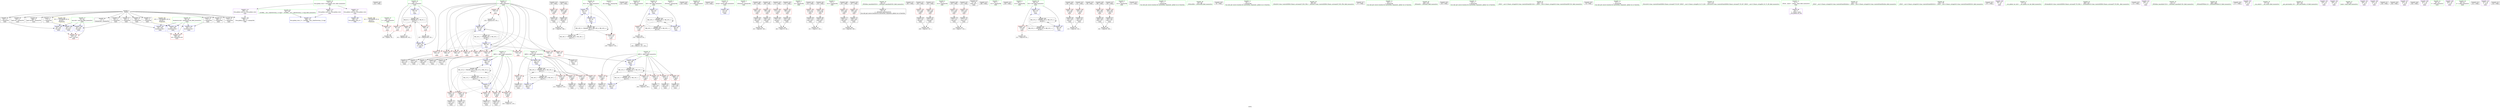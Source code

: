 digraph "SVFG" {
	label="SVFG";

	Node0x560692774640 [shape=record,color=grey,label="{NodeID: 0\nNullPtr}"];
	Node0x560692774640 -> Node0x560692778760[style=solid];
	Node0x560692774640 -> Node0x560692778860[style=solid];
	Node0x560692774640 -> Node0x560692776ca0[style=solid];
	Node0x560692774640 -> Node0x560692776d70[style=solid];
	Node0x560692774640 -> Node0x560692776e40[style=solid];
	Node0x560692774640 -> Node0x560692776f10[style=solid];
	Node0x560692774640 -> Node0x560692776fe0[style=solid];
	Node0x560692774640 -> Node0x5606927770b0[style=solid];
	Node0x560692774640 -> Node0x560692777180[style=solid];
	Node0x560692774640 -> Node0x560692777250[style=solid];
	Node0x560692774640 -> Node0x560692777320[style=solid];
	Node0x560692774640 -> Node0x5606927773f0[style=solid];
	Node0x560692774640 -> Node0x5606927a0430[style=solid];
	Node0x5606927d8dc0 [shape=record,color=black,label="{NodeID: 443\n324 = PHI()\n}"];
	Node0x5606927768b0 [shape=record,color=purple,label="{NodeID: 111\n382\<--22\nllvm.global_ctors_0\<--llvm.global_ctors\nGlob }"];
	Node0x5606927768b0 -> Node0x5606927a0230[style=solid];
	Node0x560692779db0 [shape=record,color=green,label="{NodeID: 28\n64\<--65\nehselector.slot\<--ehselector.slot_field_insensitive\nmain\n}"];
	Node0x560692779db0 -> Node0x56069279dc00[style=solid];
	Node0x560692779db0 -> Node0x5606927a0ef0[style=solid];
	Node0x560692779db0 -> Node0x5606927a1090[style=solid];
	Node0x560692779db0 -> Node0x5606927a1230[style=solid];
	Node0x5606927a3610 [shape=record,color=yellow,style=double,label="{NodeID: 388\n4V_1 = ENCHI(MR_4V_0)\npts\{55 \}\nFun[main]}"];
	Node0x5606927a3610 -> Node0x560692776b80[style=dashed];
	Node0x56069279ec40 [shape=record,color=red,label="{NodeID: 139\n146\<--82\n\<--i\nmain\n}"];
	Node0x56069279ec40 -> Node0x56069279a030[style=solid];
	Node0x5606927770b0 [shape=record,color=black,label="{NodeID: 56\n172\<--3\n\<--dummyVal\nmain\n}"];
	Node0x5606927d64e0 [shape=record,color=black,label="{NodeID: 416\n259 = PHI()\n}"];
	Node0x5606927d64e0 -> Node0x56069279fbb0[style=solid];
	Node0x5606927aacb0 [shape=record,color=grey,label="{NodeID: 333\n128 = cmp(127, 85, )\n}"];
	Node0x5606927a0330 [shape=record,color=blue,label="{NodeID: 167\n383\<--24\nllvm.global_ctors_1\<--_GLOBAL__sub_I_AlexSeverina_2_0.cpp\nGlob }"];
	Node0x56069279af20 [shape=record,color=black,label="{NodeID: 84\n261\<--260\nconv81\<--\nmain\n}"];
	Node0x56069279af20 -> Node0x5606927aafb0[style=solid];
	Node0x560692774380 [shape=record,color=green,label="{NodeID: 1\n7\<--1\n__dso_handle\<--dummyObj\nGlob }"];
	Node0x5606927d8ec0 [shape=record,color=black,label="{NodeID: 444\n325 = PHI()\n}"];
	Node0x560692776980 [shape=record,color=purple,label="{NodeID: 112\n383\<--22\nllvm.global_ctors_1\<--llvm.global_ctors\nGlob }"];
	Node0x560692776980 -> Node0x5606927a0330[style=solid];
	Node0x560692779e80 [shape=record,color=green,label="{NodeID: 29\n66\<--67\nb\<--b_field_insensitive\nmain\n}"];
	Node0x56069279ed10 [shape=record,color=red,label="{NodeID: 140\n156\<--82\n\<--i\nmain\n}"];
	Node0x56069279ed10 -> Node0x5606927a0c80[style=solid];
	Node0x560692777180 [shape=record,color=black,label="{NodeID: 57\n173\<--3\n\<--dummyVal\nmain\n}"];
	Node0x560692777180 -> Node0x5606927a1160[style=solid];
	Node0x5606927d6640 [shape=record,color=black,label="{NodeID: 417\n264 = PHI()\n}"];
	Node0x5606927d6640 -> Node0x56069279fc80[style=solid];
	Node0x5606927aae30 [shape=record,color=grey,label="{NodeID: 334\n134 = cmp(133, 85, )\n}"];
	Node0x5606927aae30 -> Node0x56069279d040[style=solid];
	Node0x5606927a0430 [shape=record,color=blue, style = dotted,label="{NodeID: 168\n384\<--3\nllvm.global_ctors_2\<--dummyVal\nGlob }"];
	Node0x56069279aff0 [shape=record,color=black,label="{NodeID: 85\n263\<--262\nconv82\<--\nmain\n}"];
	Node0x560692773490 [shape=record,color=green,label="{NodeID: 2\n8\<--1\n_ZSt3cin\<--dummyObj\nGlob }"];
	Node0x5606927d8f90 [shape=record,color=black,label="{NodeID: 445\n328 = PHI()\n}"];
	Node0x560692776a80 [shape=record,color=purple,label="{NodeID: 113\n384\<--22\nllvm.global_ctors_2\<--llvm.global_ctors\nGlob }"];
	Node0x560692776a80 -> Node0x5606927a0430[style=solid];
	Node0x560692779f50 [shape=record,color=green,label="{NodeID: 30\n68\<--69\nc\<--c_field_insensitive\nmain\n}"];
	Node0x5606927c61e0 [shape=record,color=yellow,style=double,label="{NodeID: 390\n8V_1 = ENCHI(MR_8V_0)\npts\{63 \}\nFun[main]}"];
	Node0x5606927c61e0 -> Node0x5606927a0e20[style=dashed];
	Node0x5606927c61e0 -> Node0x5606927a0fc0[style=dashed];
	Node0x5606927c61e0 -> Node0x5606927a1160[style=dashed];
	Node0x56069279ede0 [shape=record,color=red,label="{NodeID: 141\n181\<--82\n\<--i\nmain\n}"];
	Node0x56069279ede0 -> Node0x56069279a150[style=solid];
	Node0x560692777250 [shape=record,color=black,label="{NodeID: 58\n175\<--3\n\<--dummyVal\nmain\n}"];
	Node0x560692777250 -> Node0x5606927a1230[style=solid];
	Node0x5606927d6740 [shape=record,color=black,label="{NodeID: 418\n270 = PHI()\n}"];
	Node0x5606927aafb0 [shape=record,color=grey,label="{NodeID: 335\n267 = cmp(261, 266, )\n}"];
	Node0x5606927a0530 [shape=record,color=blue,label="{NodeID: 169\n52\<--85\nretval\<--\nmain\n}"];
	Node0x56069279b0c0 [shape=record,color=black,label="{NodeID: 86\n266\<--265\nconv85\<--\nmain\n}"];
	Node0x56069279b0c0 -> Node0x5606927aafb0[style=solid];
	Node0x5606927759e0 [shape=record,color=green,label="{NodeID: 3\n9\<--1\n_ZSt4cout\<--dummyObj\nGlob }"];
	Node0x5606927d90c0 [shape=record,color=black,label="{NodeID: 446\n183 = PHI()\n}"];
	Node0x5606927d90c0 -> Node0x56069279f530[style=solid];
	Node0x560692776b80 [shape=record,color=red,label="{NodeID: 114\n92\<--54\n\<--t\nmain\n}"];
	Node0x560692776b80 -> Node0x5606927aa830[style=solid];
	Node0x560692777780 [shape=record,color=green,label="{NodeID: 31\n70\<--71\ndiff12\<--diff12_field_insensitive\nmain\n}"];
	Node0x560692777780 -> Node0x56069279dcd0[style=solid];
	Node0x560692777780 -> Node0x56069279dda0[style=solid];
	Node0x560692777780 -> Node0x56069279de70[style=solid];
	Node0x560692777780 -> Node0x56069279df40[style=solid];
	Node0x560692777780 -> Node0x56069279e010[style=solid];
	Node0x560692777780 -> Node0x5606927a06d0[style=solid];
	Node0x560692777780 -> Node0x5606927a0c80[style=solid];
	Node0x5606927c62c0 [shape=record,color=yellow,style=double,label="{NodeID: 391\n10V_1 = ENCHI(MR_10V_0)\npts\{65 \}\nFun[main]}"];
	Node0x5606927c62c0 -> Node0x5606927a0ef0[style=dashed];
	Node0x5606927c62c0 -> Node0x5606927a1090[style=dashed];
	Node0x5606927c62c0 -> Node0x5606927a1230[style=dashed];
	Node0x56069279eeb0 [shape=record,color=red,label="{NodeID: 142\n186\<--82\n\<--i\nmain\n}"];
	Node0x56069279eeb0 -> Node0x56069279a2f0[style=solid];
	Node0x560692777320 [shape=record,color=black,label="{NodeID: 59\n347\<--3\nlpad.val\<--dummyVal\nmain\n}"];
	Node0x5606927d6810 [shape=record,color=black,label="{NodeID: 419\n274 = PHI()\n}"];
	Node0x5606927d6810 -> Node0x56069279fd50[style=solid];
	Node0x5606927ab130 [shape=record,color=grey,label="{NodeID: 336\n282 = cmp(276, 281, )\n}"];
	Node0x5606927a0600 [shape=record,color=blue,label="{NodeID: 170\n56\<--85\np\<--\nmain\n}"];
	Node0x5606927a0600 -> Node0x5606927b77e0[style=dashed];
	Node0x56069279b190 [shape=record,color=black,label="{NodeID: 87\n273\<--272\nconv91\<--\nmain\n}"];
	Node0x560692775b60 [shape=record,color=green,label="{NodeID: 4\n10\<--1\n.str\<--dummyObj\nGlob }"];
	Node0x5606927d91c0 [shape=record,color=black,label="{NodeID: 447\n188 = PHI()\n}"];
	Node0x5606927d91c0 -> Node0x56069279f600[style=solid];
	Node0x56069279d900 [shape=record,color=red,label="{NodeID: 115\n91\<--56\n\<--p\nmain\n}"];
	Node0x56069279d900 -> Node0x5606927aa830[style=solid];
	Node0x560692777810 [shape=record,color=green,label="{NodeID: 32\n72\<--73\ndiff13\<--diff13_field_insensitive\nmain\n}"];
	Node0x560692777810 -> Node0x56069279e0e0[style=solid];
	Node0x560692777810 -> Node0x56069279e1b0[style=solid];
	Node0x560692777810 -> Node0x56069279e280[style=solid];
	Node0x560692777810 -> Node0x56069279e350[style=solid];
	Node0x560692777810 -> Node0x56069279e420[style=solid];
	Node0x560692777810 -> Node0x5606927a07a0[style=solid];
	Node0x560692777810 -> Node0x5606927a1300[style=solid];
	Node0x56069279ef80 [shape=record,color=red,label="{NodeID: 143\n196\<--82\n\<--i\nmain\n}"];
	Node0x56069279ef80 -> Node0x5606927a1300[style=solid];
	Node0x5606927773f0 [shape=record,color=black,label="{NodeID: 60\n348\<--3\nlpad.val146\<--dummyVal\nmain\n}"];
	Node0x5606927d6940 [shape=record,color=black,label="{NodeID: 420\n279 = PHI()\n}"];
	Node0x5606927d6940 -> Node0x56069279fe20[style=solid];
	Node0x5606927ab2b0 [shape=record,color=grey,label="{NodeID: 337\n321 = cmp(315, 320, )\n}"];
	Node0x5606927a06d0 [shape=record,color=blue,label="{NodeID: 171\n70\<--119\ndiff12\<--\nmain\n}"];
	Node0x5606927a06d0 -> Node0x56069279dcd0[style=dashed];
	Node0x5606927a06d0 -> Node0x56069279dda0[style=dashed];
	Node0x5606927a06d0 -> Node0x56069279de70[style=dashed];
	Node0x5606927a06d0 -> Node0x56069279df40[style=dashed];
	Node0x5606927a06d0 -> Node0x56069279e010[style=dashed];
	Node0x5606927a06d0 -> Node0x5606927a0c80[style=dashed];
	Node0x5606927a06d0 -> Node0x5606927b7ce0[style=dashed];
	Node0x5606927a06d0 -> Node0x5606927a20f0[style=dashed];
	Node0x56069279b260 [shape=record,color=black,label="{NodeID: 88\n276\<--275\nconv94\<--\nmain\n}"];
	Node0x56069279b260 -> Node0x5606927ab130[style=solid];
	Node0x560692778930 [shape=record,color=green,label="{NodeID: 5\n12\<--1\n.str.1\<--dummyObj\nGlob }"];
	Node0x5606927d92c0 [shape=record,color=black,label="{NodeID: 448\n202 = PHI()\n}"];
	Node0x5606927d92c0 -> Node0x56069279f6d0[style=solid];
	Node0x56069279d990 [shape=record,color=red,label="{NodeID: 116\n100\<--56\n\<--p\nmain\n}"];
	Node0x56069279d990 -> Node0x56069279d620[style=solid];
	Node0x5606927778e0 [shape=record,color=green,label="{NodeID: 33\n74\<--75\ndiff23\<--diff23_field_insensitive\nmain\n}"];
	Node0x5606927778e0 -> Node0x56069279e4f0[style=solid];
	Node0x5606927778e0 -> Node0x56069279e5c0[style=solid];
	Node0x5606927778e0 -> Node0x56069279e690[style=solid];
	Node0x5606927778e0 -> Node0x56069279e760[style=solid];
	Node0x5606927778e0 -> Node0x56069279e830[style=solid];
	Node0x5606927778e0 -> Node0x5606927a0870[style=solid];
	Node0x5606927778e0 -> Node0x5606927a14a0[style=solid];
	Node0x56069279f050 [shape=record,color=red,label="{NodeID: 144\n200\<--82\n\<--i\nmain\n}"];
	Node0x56069279f050 -> Node0x56069279a490[style=solid];
	Node0x5606927774c0 [shape=record,color=black,label="{NodeID: 61\n35\<--36\n\<--_ZNSt8ios_base4InitD1Ev\nCan only get source location for instruction, argument, global var or function.}"];
	Node0x5606927d6a40 [shape=record,color=black,label="{NodeID: 421\n285 = PHI()\n}"];
	Node0x5606927ab430 [shape=record,color=grey,label="{NodeID: 338\n248 = cmp(242, 247, )\n}"];
	Node0x5606927a07a0 [shape=record,color=blue,label="{NodeID: 172\n72\<--119\ndiff13\<--\nmain\n}"];
	Node0x5606927a07a0 -> Node0x5606927c0ce0[style=dashed];
	Node0x56069279b330 [shape=record,color=black,label="{NodeID: 89\n278\<--277\nconv95\<--\nmain\n}"];
	Node0x5606927754c0 [shape=record,color=green,label="{NodeID: 6\n14\<--1\n.str.2\<--dummyObj\nGlob }"];
	Node0x5606927d93c0 [shape=record,color=black,label="{NodeID: 449\n230 = PHI()\n}"];
	Node0x5606927d93c0 -> Node0x56069279f940[style=solid];
	Node0x56069279da60 [shape=record,color=red,label="{NodeID: 117\n336\<--56\n\<--p\nmain\n}"];
	Node0x56069279da60 -> Node0x5606927a9f30[style=solid];
	Node0x5606927779b0 [shape=record,color=green,label="{NodeID: 34\n76\<--77\nfl12\<--fl12_field_insensitive\nmain\n}"];
	Node0x5606927779b0 -> Node0x56069279e900[style=solid];
	Node0x5606927779b0 -> Node0x5606927a0940[style=solid];
	Node0x5606927779b0 -> Node0x5606927a0d50[style=solid];
	Node0x56069279f120 [shape=record,color=red,label="{NodeID: 145\n205\<--82\n\<--i\nmain\n}"];
	Node0x56069279f120 -> Node0x56069279a630[style=solid];
	Node0x5606927775c0 [shape=record,color=black,label="{NodeID: 62\n51\<--85\nmain_ret\<--\nmain\n}"];
	Node0x5606927d6b10 [shape=record,color=black,label="{NodeID: 422\n288 = PHI()\n}"];
	Node0x5606927ab5b0 [shape=record,color=grey,label="{NodeID: 339\n210 = cmp(204, 209, )\n}"];
	Node0x5606927a0870 [shape=record,color=blue,label="{NodeID: 173\n74\<--119\ndiff23\<--\nmain\n}"];
	Node0x5606927a0870 -> Node0x5606927c11e0[style=dashed];
	Node0x56069279b400 [shape=record,color=black,label="{NodeID: 90\n281\<--280\nconv98\<--\nmain\n}"];
	Node0x56069279b400 -> Node0x5606927ab130[style=solid];
	Node0x560692775550 [shape=record,color=green,label="{NodeID: 7\n16\<--1\n.str.3\<--dummyObj\nGlob }"];
	Node0x56069279db30 [shape=record,color=red,label="{NodeID: 118\n345\<--62\nexn\<--exn.slot\nmain\n}"];
	Node0x560692777a80 [shape=record,color=green,label="{NodeID: 35\n78\<--79\nfl23\<--fl23_field_insensitive\nmain\n}"];
	Node0x560692777a80 -> Node0x56069279e9d0[style=solid];
	Node0x560692777a80 -> Node0x5606927a0a10[style=solid];
	Node0x560692777a80 -> Node0x5606927a1570[style=solid];
	Node0x56069279f1f0 [shape=record,color=red,label="{NodeID: 146\n215\<--82\n\<--i\nmain\n}"];
	Node0x56069279f1f0 -> Node0x5606927a14a0[style=solid];
	Node0x560692777690 [shape=record,color=black,label="{NodeID: 63\n140\<--139\nconv\<--\nmain\n}"];
	Node0x5606927d6be0 [shape=record,color=black,label="{NodeID: 423\n329 = PHI()\n}"];
	Node0x5606927ab730 [shape=record,color=grey,label="{NodeID: 340\n213 = cmp(212, 119, )\n}"];
	Node0x5606927a0940 [shape=record,color=blue,label="{NodeID: 174\n76\<--102\nfl12\<--\nmain\n}"];
	Node0x5606927a0940 -> Node0x56069279e900[style=dashed];
	Node0x5606927a0940 -> Node0x5606927a0d50[style=dashed];
	Node0x5606927a0940 -> Node0x5606927b8be0[style=dashed];
	Node0x5606927a0940 -> Node0x5606927a25f0[style=dashed];
	Node0x56069279b4d0 [shape=record,color=black,label="{NodeID: 91\n292\<--291\nconv108\<--\nmain\n}"];
	Node0x5606927755e0 [shape=record,color=green,label="{NodeID: 8\n18\<--1\n.str.4\<--dummyObj\nGlob }"];
	Node0x56069279dc00 [shape=record,color=red,label="{NodeID: 119\n346\<--64\nsel\<--ehselector.slot\nmain\n}"];
	Node0x560692777b50 [shape=record,color=green,label="{NodeID: 36\n80\<--81\nfl13\<--fl13_field_insensitive\nmain\n}"];
	Node0x560692777b50 -> Node0x56069279eaa0[style=solid];
	Node0x560692777b50 -> Node0x5606927a0ae0[style=solid];
	Node0x560692777b50 -> Node0x5606927a13d0[style=solid];
	Node0x56069279f2c0 [shape=record,color=red,label="{NodeID: 147\n219\<--82\n\<--i\nmain\n}"];
	Node0x56069279f2c0 -> Node0x56069279d7a0[style=solid];
	Node0x560692799fa0 [shape=record,color=black,label="{NodeID: 64\n145\<--144\nconv16\<--\nmain\n}"];
	Node0x560692799fa0 -> Node0x5606927aa9b0[style=solid];
	Node0x5606927d7a60 [shape=record,color=black,label="{NodeID: 424\n86 = PHI()\n}"];
	Node0x5606927a0a10 [shape=record,color=blue,label="{NodeID: 175\n78\<--102\nfl23\<--\nmain\n}"];
	Node0x5606927a0a10 -> Node0x5606927c1be0[style=dashed];
	Node0x56069279b5a0 [shape=record,color=black,label="{NodeID: 92\n295\<--294\nconv111\<--\nmain\n}"];
	Node0x56069279b5a0 -> Node0x5606927aa230[style=solid];
	Node0x560692778ea0 [shape=record,color=green,label="{NodeID: 9\n20\<--1\n.str.5\<--dummyObj\nGlob }"];
	Node0x56069279dcd0 [shape=record,color=red,label="{NodeID: 120\n153\<--70\n\<--diff12\nmain\n}"];
	Node0x56069279dcd0 -> Node0x5606927aa3b0[style=solid];
	Node0x560692777c20 [shape=record,color=green,label="{NodeID: 37\n82\<--83\ni\<--i_field_insensitive\nmain\n}"];
	Node0x560692777c20 -> Node0x56069279eb70[style=solid];
	Node0x560692777c20 -> Node0x56069279ec40[style=solid];
	Node0x560692777c20 -> Node0x56069279ed10[style=solid];
	Node0x560692777c20 -> Node0x56069279ede0[style=solid];
	Node0x560692777c20 -> Node0x56069279eeb0[style=solid];
	Node0x560692777c20 -> Node0x56069279ef80[style=solid];
	Node0x560692777c20 -> Node0x56069279f050[style=solid];
	Node0x560692777c20 -> Node0x56069279f120[style=solid];
	Node0x560692777c20 -> Node0x56069279f1f0[style=solid];
	Node0x560692777c20 -> Node0x56069279f2c0[style=solid];
	Node0x560692777c20 -> Node0x5606927a0bb0[style=solid];
	Node0x560692777c20 -> Node0x5606927a1640[style=solid];
	Node0x56069279f390 [shape=record,color=red,label="{NodeID: 148\n144\<--141\n\<--call15\nmain\n}"];
	Node0x56069279f390 -> Node0x560692799fa0[style=solid];
	Node0x56069279a030 [shape=record,color=black,label="{NodeID: 65\n147\<--146\nconv17\<--\nmain\n}"];
	Node0x5606927d7b60 [shape=record,color=black,label="{NodeID: 425\n111 = PHI()\n}"];
	Node0x5606927a0ae0 [shape=record,color=blue,label="{NodeID: 176\n80\<--102\nfl13\<--\nmain\n}"];
	Node0x5606927a0ae0 -> Node0x5606927c20e0[style=dashed];
	Node0x56069279b670 [shape=record,color=black,label="{NodeID: 93\n297\<--296\nconv112\<--\nmain\n}"];
	Node0x560692778f30 [shape=record,color=green,label="{NodeID: 10\n23\<--1\n\<--dummyObj\nCan only get source location for instruction, argument, global var or function.}"];
	Node0x56069279dda0 [shape=record,color=red,label="{NodeID: 121\n223\<--70\n\<--diff12\nmain\n}"];
	Node0x56069279dda0 -> Node0x56069279a7d0[style=solid];
	Node0x560692777cf0 [shape=record,color=green,label="{NodeID: 38\n87\<--88\n_ZNSirsERi\<--_ZNSirsERi_field_insensitive\n}"];
	Node0x56069279f460 [shape=record,color=red,label="{NodeID: 149\n149\<--148\n\<--call19\nmain\n}"];
	Node0x56069279f460 -> Node0x56069279a0c0[style=solid];
	Node0x56069279a0c0 [shape=record,color=black,label="{NodeID: 66\n150\<--149\nconv20\<--\nmain\n}"];
	Node0x56069279a0c0 -> Node0x5606927aa9b0[style=solid];
	Node0x5606927d7c60 [shape=record,color=black,label="{NodeID: 426\n95 = PHI()\n}"];
	Node0x5606927a0bb0 [shape=record,color=blue,label="{NodeID: 177\n82\<--85\ni\<--\nmain\n}"];
	Node0x5606927a0bb0 -> Node0x56069279eb70[style=dashed];
	Node0x5606927a0bb0 -> Node0x56069279ec40[style=dashed];
	Node0x5606927a0bb0 -> Node0x56069279ed10[style=dashed];
	Node0x5606927a0bb0 -> Node0x56069279ede0[style=dashed];
	Node0x5606927a0bb0 -> Node0x56069279eeb0[style=dashed];
	Node0x5606927a0bb0 -> Node0x56069279ef80[style=dashed];
	Node0x5606927a0bb0 -> Node0x56069279f050[style=dashed];
	Node0x5606927a0bb0 -> Node0x56069279f120[style=dashed];
	Node0x5606927a0bb0 -> Node0x56069279f1f0[style=dashed];
	Node0x5606927a0bb0 -> Node0x56069279f2c0[style=dashed];
	Node0x5606927a0bb0 -> Node0x5606927a1640[style=dashed];
	Node0x5606927a0bb0 -> Node0x5606927b9ae0[style=dashed];
	Node0x56069279b740 [shape=record,color=black,label="{NodeID: 94\n300\<--299\nconv115\<--\nmain\n}"];
	Node0x56069279b740 -> Node0x5606927aa230[style=solid];
	Node0x560692778fc0 [shape=record,color=green,label="{NodeID: 11\n85\<--1\n\<--dummyObj\nCan only get source location for instruction, argument, global var or function.}"];
	Node0x56069279de70 [shape=record,color=red,label="{NodeID: 122\n238\<--70\n\<--diff12\nmain\n}"];
	Node0x56069279de70 -> Node0x56069279ab10[style=solid];
	Node0x560692777dc0 [shape=record,color=green,label="{NodeID: 39\n98\<--99\n_ZStlsISt11char_traitsIcEERSt13basic_ostreamIcT_ES5_PKc\<--_ZStlsISt11char_traitsIcEERSt13basic_ostreamIcT_ES5_PKc_field_insensitive\n}"];
	Node0x56069279f530 [shape=record,color=red,label="{NodeID: 150\n184\<--183\n\<--call25\nmain\n}"];
	Node0x56069279f530 -> Node0x56069279a220[style=solid];
	Node0x56069279a150 [shape=record,color=black,label="{NodeID: 67\n182\<--181\nconv23\<--\nmain\n}"];
	Node0x5606927d7d60 [shape=record,color=black,label="{NodeID: 427\n97 = PHI()\n}"];
	Node0x5606927a0c80 [shape=record,color=blue,label="{NodeID: 178\n70\<--156\ndiff12\<--\nmain\n}"];
	Node0x5606927a0c80 -> Node0x5606927a20f0[style=dashed];
	Node0x56069279b810 [shape=record,color=black,label="{NodeID: 95\n312\<--311\nconv123\<--\nmain\n}"];
	Node0x560692779090 [shape=record,color=green,label="{NodeID: 12\n102\<--1\n\<--dummyObj\nCan only get source location for instruction, argument, global var or function.}"];
	Node0x56069279df40 [shape=record,color=red,label="{NodeID: 123\n257\<--70\n\<--diff12\nmain\n}"];
	Node0x56069279df40 -> Node0x56069279ae50[style=solid];
	Node0x560692777ec0 [shape=record,color=green,label="{NodeID: 40\n104\<--105\n_ZNSolsEi\<--_ZNSolsEi_field_insensitive\n}"];
	Node0x56069279f600 [shape=record,color=red,label="{NodeID: 151\n189\<--188\n\<--call29\nmain\n}"];
	Node0x56069279f600 -> Node0x56069279a3c0[style=solid];
	Node0x56069279a220 [shape=record,color=black,label="{NodeID: 68\n185\<--184\nconv26\<--\nmain\n}"];
	Node0x56069279a220 -> Node0x5606927aa530[style=solid];
	Node0x5606927d7ec0 [shape=record,color=black,label="{NodeID: 428\n103 = PHI()\n}"];
	Node0x5606927a0d50 [shape=record,color=blue,label="{NodeID: 179\n76\<--85\nfl12\<--\nmain\n}"];
	Node0x5606927a0d50 -> Node0x5606927a25f0[style=dashed];
	Node0x560692775c80 [shape=record,color=black,label="{NodeID: 96\n315\<--314\nconv126\<--\nmain\n}"];
	Node0x560692775c80 -> Node0x5606927ab2b0[style=solid];
	Node0x560692779160 [shape=record,color=green,label="{NodeID: 13\n119\<--1\n\<--dummyObj\nCan only get source location for instruction, argument, global var or function.}"];
	Node0x56069279e010 [shape=record,color=red,label="{NodeID: 124\n272\<--70\n\<--diff12\nmain\n}"];
	Node0x56069279e010 -> Node0x56069279b190[style=solid];
	Node0x560692777fc0 [shape=record,color=green,label="{NodeID: 41\n109\<--110\n_ZNSt7__cxx1112basic_stringIcSt11char_traitsIcESaIcEEC1Ev\<--_ZNSt7__cxx1112basic_stringIcSt11char_traitsIcESaIcEEC1Ev_field_insensitive\n}"];
	Node0x56069279f6d0 [shape=record,color=red,label="{NodeID: 152\n203\<--202\n\<--call38\nmain\n}"];
	Node0x56069279f6d0 -> Node0x56069279a560[style=solid];
	Node0x56069279a2f0 [shape=record,color=black,label="{NodeID: 69\n187\<--186\nconv27\<--\nmain\n}"];
	Node0x5606927d7fc0 [shape=record,color=black,label="{NodeID: 429\n34 = PHI()\n}"];
	Node0x5606927a0e20 [shape=record,color=blue,label="{NodeID: 180\n62\<--161\nexn.slot\<--\nmain\n}"];
	Node0x5606927a0e20 -> Node0x56069279db30[style=dashed];
	Node0x560692775d50 [shape=record,color=black,label="{NodeID: 97\n317\<--316\nconv127\<--\nmain\n}"];
	Node0x560692779250 [shape=record,color=green,label="{NodeID: 14\n137\<--1\n\<--dummyObj\nCan only get source location for instruction, argument, global var or function.}"];
	Node0x56069279e0e0 [shape=record,color=red,label="{NodeID: 125\n193\<--72\n\<--diff13\nmain\n}"];
	Node0x56069279e0e0 -> Node0x5606927aa6b0[style=solid];
	Node0x5606927780c0 [shape=record,color=green,label="{NodeID: 42\n112\<--113\n_ZStrsIcSt11char_traitsIcESaIcEERSt13basic_istreamIT_T0_ES7_RNSt7__cxx1112basic_stringIS4_S5_T1_EE\<--_ZStrsIcSt11char_traitsIcESaIcEERSt13basic_istreamIT_T0_ES7_RNSt7__cxx1112basic_stringIS4_S5_T1_EE_field_insensitive\n}"];
	Node0x56069279f7a0 [shape=record,color=red,label="{NodeID: 153\n208\<--207\n\<--call42\nmain\n}"];
	Node0x56069279f7a0 -> Node0x56069279a700[style=solid];
	Node0x56069279a3c0 [shape=record,color=black,label="{NodeID: 70\n190\<--189\nconv30\<--\nmain\n}"];
	Node0x56069279a3c0 -> Node0x5606927aa530[style=solid];
	Node0x5606927d8090 [shape=record,color=black,label="{NodeID: 430\n207 = PHI()\n}"];
	Node0x5606927d8090 -> Node0x56069279f7a0[style=solid];
	Node0x5606927a0ef0 [shape=record,color=blue,label="{NodeID: 181\n64\<--163\nehselector.slot\<--\nmain\n}"];
	Node0x5606927a0ef0 -> Node0x56069279dc00[style=dashed];
	Node0x560692775e20 [shape=record,color=black,label="{NodeID: 98\n320\<--319\nconv130\<--\nmain\n}"];
	Node0x560692775e20 -> Node0x5606927ab2b0[style=solid];
	Node0x560692779320 [shape=record,color=green,label="{NodeID: 15\n4\<--6\n_ZStL8__ioinit\<--_ZStL8__ioinit_field_insensitive\nGlob }"];
	Node0x560692779320 -> Node0x560692775ef0[style=solid];
	Node0x56069279e1b0 [shape=record,color=red,label="{NodeID: 126\n228\<--72\n\<--diff13\nmain\n}"];
	Node0x56069279e1b0 -> Node0x56069279a970[style=solid];
	Node0x5606927781c0 [shape=record,color=green,label="{NodeID: 43\n142\<--143\n_ZNSt7__cxx1112basic_stringIcSt11char_traitsIcESaIcEEixEm\<--_ZNSt7__cxx1112basic_stringIcSt11char_traitsIcESaIcEEixEm_field_insensitive\n}"];
	Node0x56069279f870 [shape=record,color=red,label="{NodeID: 154\n226\<--225\n\<--call51\nmain\n}"];
	Node0x56069279f870 -> Node0x56069279a8a0[style=solid];
	Node0x56069279a490 [shape=record,color=black,label="{NodeID: 71\n201\<--200\nconv36\<--\nmain\n}"];
	Node0x5606927d81c0 [shape=record,color=black,label="{NodeID: 431\n225 = PHI()\n}"];
	Node0x5606927d81c0 -> Node0x56069279f870[style=solid];
	Node0x5606927a0fc0 [shape=record,color=blue,label="{NodeID: 182\n62\<--167\nexn.slot\<--\nmain\n}"];
	Node0x5606927a0fc0 -> Node0x56069279db30[style=dashed];
	Node0x560692775ef0 [shape=record,color=purple,label="{NodeID: 99\n33\<--4\n\<--_ZStL8__ioinit\n__cxx_global_var_init\n}"];
	Node0x5606927793f0 [shape=record,color=green,label="{NodeID: 16\n22\<--26\nllvm.global_ctors\<--llvm.global_ctors_field_insensitive\nGlob }"];
	Node0x5606927793f0 -> Node0x5606927768b0[style=solid];
	Node0x5606927793f0 -> Node0x560692776980[style=solid];
	Node0x5606927793f0 -> Node0x560692776a80[style=solid];
	Node0x56069279e280 [shape=record,color=red,label="{NodeID: 127\n243\<--72\n\<--diff13\nmain\n}"];
	Node0x56069279e280 -> Node0x56069279acb0[style=solid];
	Node0x5606927782c0 [shape=record,color=green,label="{NodeID: 44\n178\<--179\n_ZNSt7__cxx1112basic_stringIcSt11char_traitsIcESaIcEED1Ev\<--_ZNSt7__cxx1112basic_stringIcSt11char_traitsIcESaIcEED1Ev_field_insensitive\n}"];
	Node0x56069279d040 [shape=record,color=black,label="{NodeID: 321\n136 = PHI(137, 137, 134, )\n}"];
	Node0x56069279f940 [shape=record,color=red,label="{NodeID: 155\n231\<--230\n\<--call55\nmain\n}"];
	Node0x56069279f940 -> Node0x56069279aa40[style=solid];
	Node0x56069279a560 [shape=record,color=black,label="{NodeID: 72\n204\<--203\nconv39\<--\nmain\n}"];
	Node0x56069279a560 -> Node0x5606927ab5b0[style=solid];
	Node0x5606927d82c0 [shape=record,color=black,label="{NodeID: 432\n107 = PHI()\n}"];
	Node0x5606927a1090 [shape=record,color=blue,label="{NodeID: 183\n64\<--169\nehselector.slot\<--\nmain\n}"];
	Node0x5606927a1090 -> Node0x56069279dc00[style=dashed];
	Node0x560692775fc0 [shape=record,color=purple,label="{NodeID: 100\n96\<--10\n\<--.str\nmain\n}"];
	Node0x5606927794c0 [shape=record,color=green,label="{NodeID: 17\n27\<--28\n__cxx_global_var_init\<--__cxx_global_var_init_field_insensitive\n}"];
	Node0x56069279e350 [shape=record,color=red,label="{NodeID: 128\n296\<--72\n\<--diff13\nmain\n}"];
	Node0x56069279e350 -> Node0x56069279b670[style=solid];
	Node0x5606927783c0 [shape=record,color=green,label="{NodeID: 45\n306\<--307\n_ZSt4endlIcSt11char_traitsIcEERSt13basic_ostreamIT_T0_ES6_\<--_ZSt4endlIcSt11char_traitsIcEERSt13basic_ostreamIT_T0_ES6__field_insensitive\n}"];
	Node0x56069279d620 [shape=record,color=grey,label="{NodeID: 322\n101 = Binary(100, 102, )\n}"];
	Node0x56069279fa10 [shape=record,color=red,label="{NodeID: 156\n241\<--240\n\<--call63\nmain\n}"];
	Node0x56069279fa10 -> Node0x56069279abe0[style=solid];
	Node0x56069279a630 [shape=record,color=black,label="{NodeID: 73\n206\<--205\nconv40\<--\nmain\n}"];
	Node0x5606927d8390 [shape=record,color=black,label="{NodeID: 433\n115 = PHI()\n}"];
	Node0x5606927b77e0 [shape=record,color=black,label="{NodeID: 350\nMR_6V_3 = PHI(MR_6V_4, MR_6V_2, )\npts\{57 \}\n}"];
	Node0x5606927b77e0 -> Node0x56069279d900[style=dashed];
	Node0x5606927b77e0 -> Node0x56069279d990[style=dashed];
	Node0x5606927b77e0 -> Node0x56069279da60[style=dashed];
	Node0x5606927b77e0 -> Node0x5606927a1710[style=dashed];
	Node0x5606927a1160 [shape=record,color=blue,label="{NodeID: 184\n62\<--173\nexn.slot\<--\nmain\n}"];
	Node0x5606927a1160 -> Node0x56069279db30[style=dashed];
	Node0x560692776090 [shape=record,color=purple,label="{NodeID: 101\n106\<--12\n\<--.str.1\nmain\n}"];
	Node0x560692779590 [shape=record,color=green,label="{NodeID: 18\n31\<--32\n_ZNSt8ios_base4InitC1Ev\<--_ZNSt8ios_base4InitC1Ev_field_insensitive\n}"];
	Node0x56069279e420 [shape=record,color=red,label="{NodeID: 129\n316\<--72\n\<--diff13\nmain\n}"];
	Node0x56069279e420 -> Node0x560692775d50[style=solid];
	Node0x5606927784c0 [shape=record,color=green,label="{NodeID: 46\n308\<--309\n_ZNSolsEPFRSoS_E\<--_ZNSolsEPFRSoS_E_field_insensitive\n}"];
	Node0x56069279d7a0 [shape=record,color=grey,label="{NodeID: 323\n220 = Binary(219, 102, )\n}"];
	Node0x56069279d7a0 -> Node0x5606927a1640[style=solid];
	Node0x56069279fae0 [shape=record,color=red,label="{NodeID: 157\n246\<--245\n\<--call67\nmain\n}"];
	Node0x56069279fae0 -> Node0x56069279ad80[style=solid];
	Node0x56069279a700 [shape=record,color=black,label="{NodeID: 74\n209\<--208\nconv43\<--\nmain\n}"];
	Node0x56069279a700 -> Node0x5606927ab5b0[style=solid];
	Node0x5606927d8460 [shape=record,color=black,label="{NodeID: 434\n117 = PHI()\n}"];
	Node0x5606927b7ce0 [shape=record,color=black,label="{NodeID: 351\nMR_12V_2 = PHI(MR_12V_4, MR_12V_1, )\npts\{71 \}\n}"];
	Node0x5606927b7ce0 -> Node0x5606927a06d0[style=dashed];
	Node0x5606927a1230 [shape=record,color=blue,label="{NodeID: 185\n64\<--175\nehselector.slot\<--\nmain\n}"];
	Node0x5606927a1230 -> Node0x56069279dc00[style=dashed];
	Node0x560692776160 [shape=record,color=purple,label="{NodeID: 102\n235\<--14\n\<--.str.2\nmain\n}"];
	Node0x560692779660 [shape=record,color=green,label="{NodeID: 19\n37\<--38\n__cxa_atexit\<--__cxa_atexit_field_insensitive\n}"];
	Node0x5606927c0ce0 [shape=record,color=black,label="{NodeID: 379\nMR_14V_4 = PHI(MR_14V_6, MR_14V_3, )\npts\{73 \}\n}"];
	Node0x5606927c0ce0 -> Node0x56069279e0e0[style=dashed];
	Node0x5606927c0ce0 -> Node0x56069279e1b0[style=dashed];
	Node0x5606927c0ce0 -> Node0x56069279e280[style=dashed];
	Node0x5606927c0ce0 -> Node0x56069279e350[style=dashed];
	Node0x5606927c0ce0 -> Node0x56069279e420[style=dashed];
	Node0x5606927c0ce0 -> Node0x5606927a1300[style=dashed];
	Node0x5606927c0ce0 -> Node0x5606927b81e0[style=dashed];
	Node0x5606927c0ce0 -> Node0x5606927c0ce0[style=dashed];
	Node0x56069279e4f0 [shape=record,color=red,label="{NodeID: 130\n212\<--74\n\<--diff23\nmain\n}"];
	Node0x56069279e4f0 -> Node0x5606927ab730[style=solid];
	Node0x5606927785c0 [shape=record,color=green,label="{NodeID: 47\n364\<--365\n__gxx_personality_v0\<--__gxx_personality_v0_field_insensitive\n}"];
	Node0x5606927a9f30 [shape=record,color=grey,label="{NodeID: 324\n337 = Binary(336, 102, )\n}"];
	Node0x5606927a9f30 -> Node0x5606927a1710[style=solid];
	Node0x56069279fbb0 [shape=record,color=red,label="{NodeID: 158\n260\<--259\n\<--call80\nmain\n}"];
	Node0x56069279fbb0 -> Node0x56069279af20[style=solid];
	Node0x56069279a7d0 [shape=record,color=black,label="{NodeID: 75\n224\<--223\nconv49\<--\nmain\n}"];
	Node0x5606927d8560 [shape=record,color=black,label="{NodeID: 435\n141 = PHI()\n}"];
	Node0x5606927d8560 -> Node0x56069279f390[style=solid];
	Node0x5606927b81e0 [shape=record,color=black,label="{NodeID: 352\nMR_14V_2 = PHI(MR_14V_4, MR_14V_1, )\npts\{73 \}\n}"];
	Node0x5606927b81e0 -> Node0x5606927a07a0[style=dashed];
	Node0x5606927a1300 [shape=record,color=blue,label="{NodeID: 186\n72\<--196\ndiff13\<--\nmain\n}"];
	Node0x5606927a1300 -> Node0x5606927c0ce0[style=dashed];
	Node0x560692776230 [shape=record,color=purple,label="{NodeID: 103\n250\<--14\n\<--.str.2\nmain\n}"];
	Node0x560692779730 [shape=record,color=green,label="{NodeID: 20\n36\<--42\n_ZNSt8ios_base4InitD1Ev\<--_ZNSt8ios_base4InitD1Ev_field_insensitive\n}"];
	Node0x560692779730 -> Node0x5606927774c0[style=solid];
	Node0x5606927c11e0 [shape=record,color=black,label="{NodeID: 380\nMR_16V_4 = PHI(MR_16V_6, MR_16V_3, )\npts\{75 \}\n}"];
	Node0x5606927c11e0 -> Node0x56069279e4f0[style=dashed];
	Node0x5606927c11e0 -> Node0x56069279e5c0[style=dashed];
	Node0x5606927c11e0 -> Node0x56069279e690[style=dashed];
	Node0x5606927c11e0 -> Node0x56069279e760[style=dashed];
	Node0x5606927c11e0 -> Node0x56069279e830[style=dashed];
	Node0x5606927c11e0 -> Node0x5606927a14a0[style=dashed];
	Node0x5606927c11e0 -> Node0x5606927b86e0[style=dashed];
	Node0x5606927c11e0 -> Node0x5606927c11e0[style=dashed];
	Node0x56069279e5c0 [shape=record,color=red,label="{NodeID: 131\n262\<--74\n\<--diff23\nmain\n}"];
	Node0x56069279e5c0 -> Node0x56069279aff0[style=solid];
	Node0x560692778690 [shape=record,color=green,label="{NodeID: 48\n24\<--378\n_GLOBAL__sub_I_AlexSeverina_2_0.cpp\<--_GLOBAL__sub_I_AlexSeverina_2_0.cpp_field_insensitive\n}"];
	Node0x560692778690 -> Node0x5606927a0330[style=solid];
	Node0x5606927aa0b0 [shape=record,color=grey,label="{NodeID: 325\n233 = cmp(227, 232, )\n}"];
	Node0x56069279fc80 [shape=record,color=red,label="{NodeID: 159\n265\<--264\n\<--call84\nmain\n}"];
	Node0x56069279fc80 -> Node0x56069279b0c0[style=solid];
	Node0x56069279a8a0 [shape=record,color=black,label="{NodeID: 76\n227\<--226\nconv52\<--\nmain\n}"];
	Node0x56069279a8a0 -> Node0x5606927aa0b0[style=solid];
	Node0x5606927d86c0 [shape=record,color=black,label="{NodeID: 436\n148 = PHI()\n}"];
	Node0x5606927d86c0 -> Node0x56069279f460[style=solid];
	Node0x5606927b86e0 [shape=record,color=black,label="{NodeID: 353\nMR_16V_2 = PHI(MR_16V_4, MR_16V_1, )\npts\{75 \}\n}"];
	Node0x5606927b86e0 -> Node0x5606927a0870[style=dashed];
	Node0x5606927a13d0 [shape=record,color=blue,label="{NodeID: 187\n80\<--85\nfl13\<--\nmain\n}"];
	Node0x5606927a13d0 -> Node0x5606927c20e0[style=dashed];
	Node0x560692776300 [shape=record,color=purple,label="{NodeID: 104\n269\<--14\n\<--.str.2\nmain\n}"];
	Node0x560692779800 [shape=record,color=green,label="{NodeID: 21\n49\<--50\nmain\<--main_field_insensitive\n}"];
	Node0x56069279e690 [shape=record,color=red,label="{NodeID: 132\n277\<--74\n\<--diff23\nmain\n}"];
	Node0x56069279e690 -> Node0x56069279b330[style=solid];
	Node0x560692778760 [shape=record,color=black,label="{NodeID: 49\n2\<--3\ndummyVal\<--dummyVal\n}"];
	Node0x5606927aa230 [shape=record,color=grey,label="{NodeID: 326\n301 = cmp(295, 300, )\n}"];
	Node0x56069279fd50 [shape=record,color=red,label="{NodeID: 160\n275\<--274\n\<--call93\nmain\n}"];
	Node0x56069279fd50 -> Node0x56069279b260[style=solid];
	Node0x56069279a970 [shape=record,color=black,label="{NodeID: 77\n229\<--228\nconv53\<--\nmain\n}"];
	Node0x5606927d87c0 [shape=record,color=black,label="{NodeID: 437\n293 = PHI()\n}"];
	Node0x5606927d87c0 -> Node0x56069279fef0[style=solid];
	Node0x5606927b8be0 [shape=record,color=black,label="{NodeID: 354\nMR_18V_2 = PHI(MR_18V_4, MR_18V_1, )\npts\{77 \}\n}"];
	Node0x5606927b8be0 -> Node0x5606927a0940[style=dashed];
	Node0x5606927a14a0 [shape=record,color=blue,label="{NodeID: 188\n74\<--215\ndiff23\<--\nmain\n}"];
	Node0x5606927a14a0 -> Node0x5606927c11e0[style=dashed];
	Node0x5606927763d0 [shape=record,color=purple,label="{NodeID: 105\n284\<--14\n\<--.str.2\nmain\n}"];
	Node0x5606927798d0 [shape=record,color=green,label="{NodeID: 22\n52\<--53\nretval\<--retval_field_insensitive\nmain\n}"];
	Node0x5606927798d0 -> Node0x5606927a0530[style=solid];
	Node0x5606927c1be0 [shape=record,color=black,label="{NodeID: 382\nMR_20V_4 = PHI(MR_20V_6, MR_20V_3, )\npts\{79 \}\n}"];
	Node0x5606927c1be0 -> Node0x56069279e9d0[style=dashed];
	Node0x5606927c1be0 -> Node0x5606927a1570[style=dashed];
	Node0x5606927c1be0 -> Node0x5606927b90e0[style=dashed];
	Node0x5606927c1be0 -> Node0x5606927c1be0[style=dashed];
	Node0x56069279e760 [shape=record,color=red,label="{NodeID: 133\n291\<--74\n\<--diff23\nmain\n}"];
	Node0x56069279e760 -> Node0x56069279b4d0[style=solid];
	Node0x560692778860 [shape=record,color=black,label="{NodeID: 50\n160\<--3\n\<--dummyVal\nmain\n}"];
	Node0x5606927aa3b0 [shape=record,color=grey,label="{NodeID: 327\n154 = cmp(153, 119, )\n}"];
	Node0x56069279fe20 [shape=record,color=red,label="{NodeID: 161\n280\<--279\n\<--call97\nmain\n}"];
	Node0x56069279fe20 -> Node0x56069279b400[style=solid];
	Node0x56069279aa40 [shape=record,color=black,label="{NodeID: 78\n232\<--231\nconv56\<--\nmain\n}"];
	Node0x56069279aa40 -> Node0x5606927aa0b0[style=solid];
	Node0x5606927d88c0 [shape=record,color=black,label="{NodeID: 438\n298 = PHI()\n}"];
	Node0x5606927d88c0 -> Node0x56069279ffc0[style=solid];
	Node0x5606927b90e0 [shape=record,color=black,label="{NodeID: 355\nMR_20V_2 = PHI(MR_20V_4, MR_20V_1, )\npts\{79 \}\n}"];
	Node0x5606927b90e0 -> Node0x5606927a0a10[style=dashed];
	Node0x5606927a1570 [shape=record,color=blue,label="{NodeID: 189\n78\<--85\nfl23\<--\nmain\n}"];
	Node0x5606927a1570 -> Node0x5606927c1be0[style=dashed];
	Node0x5606927764a0 [shape=record,color=purple,label="{NodeID: 106\n323\<--14\n\<--.str.2\nmain\n}"];
	Node0x5606927799a0 [shape=record,color=green,label="{NodeID: 23\n54\<--55\nt\<--t_field_insensitive\nmain\n}"];
	Node0x5606927799a0 -> Node0x560692776b80[style=solid];
	Node0x5606927c20e0 [shape=record,color=black,label="{NodeID: 383\nMR_22V_4 = PHI(MR_22V_6, MR_22V_3, )\npts\{81 \}\n}"];
	Node0x5606927c20e0 -> Node0x56069279eaa0[style=dashed];
	Node0x5606927c20e0 -> Node0x5606927a13d0[style=dashed];
	Node0x5606927c20e0 -> Node0x5606927b95e0[style=dashed];
	Node0x5606927c20e0 -> Node0x5606927c20e0[style=dashed];
	Node0x56069279e830 [shape=record,color=red,label="{NodeID: 134\n311\<--74\n\<--diff23\nmain\n}"];
	Node0x56069279e830 -> Node0x56069279b810[style=solid];
	Node0x560692776ca0 [shape=record,color=black,label="{NodeID: 51\n161\<--3\n\<--dummyVal\nmain\n}"];
	Node0x560692776ca0 -> Node0x5606927a0e20[style=solid];
	Node0x5606927d4b60 [shape=record,color=black,label="{NodeID: 411\n236 = PHI()\n}"];
	Node0x5606927aa530 [shape=record,color=grey,label="{NodeID: 328\n191 = cmp(185, 190, )\n}"];
	Node0x56069279fef0 [shape=record,color=red,label="{NodeID: 162\n294\<--293\n\<--call110\nmain\n}"];
	Node0x56069279fef0 -> Node0x56069279b5a0[style=solid];
	Node0x56069279ab10 [shape=record,color=black,label="{NodeID: 79\n239\<--238\nconv61\<--\nmain\n}"];
	Node0x5606927d89c0 [shape=record,color=black,label="{NodeID: 439\n304 = PHI()\n}"];
	Node0x5606927b95e0 [shape=record,color=black,label="{NodeID: 356\nMR_22V_2 = PHI(MR_22V_4, MR_22V_1, )\npts\{81 \}\n}"];
	Node0x5606927b95e0 -> Node0x5606927a0ae0[style=dashed];
	Node0x5606927a1640 [shape=record,color=blue,label="{NodeID: 190\n82\<--220\ni\<--inc\nmain\n}"];
	Node0x5606927a1640 -> Node0x56069279eb70[style=dashed];
	Node0x5606927a1640 -> Node0x56069279ec40[style=dashed];
	Node0x5606927a1640 -> Node0x56069279ed10[style=dashed];
	Node0x5606927a1640 -> Node0x56069279ede0[style=dashed];
	Node0x5606927a1640 -> Node0x56069279eeb0[style=dashed];
	Node0x5606927a1640 -> Node0x56069279ef80[style=dashed];
	Node0x5606927a1640 -> Node0x56069279f050[style=dashed];
	Node0x5606927a1640 -> Node0x56069279f120[style=dashed];
	Node0x5606927a1640 -> Node0x56069279f1f0[style=dashed];
	Node0x5606927a1640 -> Node0x56069279f2c0[style=dashed];
	Node0x5606927a1640 -> Node0x5606927a1640[style=dashed];
	Node0x5606927a1640 -> Node0x5606927b9ae0[style=dashed];
	Node0x560692776570 [shape=record,color=purple,label="{NodeID: 107\n253\<--16\n\<--.str.3\nmain\n}"];
	Node0x560692779a70 [shape=record,color=green,label="{NodeID: 24\n56\<--57\np\<--p_field_insensitive\nmain\n}"];
	Node0x560692779a70 -> Node0x56069279d900[style=solid];
	Node0x560692779a70 -> Node0x56069279d990[style=solid];
	Node0x560692779a70 -> Node0x56069279da60[style=solid];
	Node0x560692779a70 -> Node0x5606927a0600[style=solid];
	Node0x560692779a70 -> Node0x5606927a1710[style=solid];
	Node0x56069279e900 [shape=record,color=red,label="{NodeID: 135\n127\<--76\n\<--fl12\nmain\n}"];
	Node0x56069279e900 -> Node0x5606927aacb0[style=solid];
	Node0x560692776d70 [shape=record,color=black,label="{NodeID: 52\n163\<--3\n\<--dummyVal\nmain\n}"];
	Node0x560692776d70 -> Node0x5606927a0ef0[style=solid];
	Node0x5606927d60e0 [shape=record,color=black,label="{NodeID: 412\n240 = PHI()\n}"];
	Node0x5606927d60e0 -> Node0x56069279fa10[style=solid];
	Node0x5606927aa6b0 [shape=record,color=grey,label="{NodeID: 329\n194 = cmp(193, 119, )\n}"];
	Node0x56069279ffc0 [shape=record,color=red,label="{NodeID: 163\n299\<--298\n\<--call114\nmain\n}"];
	Node0x56069279ffc0 -> Node0x56069279b740[style=solid];
	Node0x56069279abe0 [shape=record,color=black,label="{NodeID: 80\n242\<--241\nconv64\<--\nmain\n}"];
	Node0x56069279abe0 -> Node0x5606927ab430[style=solid];
	Node0x5606927d8ac0 [shape=record,color=black,label="{NodeID: 440\n305 = PHI()\n}"];
	Node0x5606927b9ae0 [shape=record,color=black,label="{NodeID: 357\nMR_24V_2 = PHI(MR_24V_4, MR_24V_1, )\npts\{83 \}\n}"];
	Node0x5606927b9ae0 -> Node0x5606927a0bb0[style=dashed];
	Node0x5606927a1710 [shape=record,color=blue,label="{NodeID: 191\n56\<--337\np\<--inc145\nmain\n}"];
	Node0x5606927a1710 -> Node0x5606927b77e0[style=dashed];
	Node0x560692776640 [shape=record,color=purple,label="{NodeID: 108\n287\<--16\n\<--.str.3\nmain\n}"];
	Node0x560692779b40 [shape=record,color=green,label="{NodeID: 25\n58\<--59\nl\<--l_field_insensitive\nmain\n}"];
	Node0x5606927a20f0 [shape=record,color=black,label="{NodeID: 385\nMR_12V_6 = PHI(MR_12V_5, MR_12V_4, MR_12V_4, )\npts\{71 \}\n}"];
	Node0x5606927a20f0 -> Node0x56069279dcd0[style=dashed];
	Node0x5606927a20f0 -> Node0x56069279dda0[style=dashed];
	Node0x5606927a20f0 -> Node0x56069279de70[style=dashed];
	Node0x5606927a20f0 -> Node0x56069279df40[style=dashed];
	Node0x5606927a20f0 -> Node0x56069279e010[style=dashed];
	Node0x5606927a20f0 -> Node0x5606927a0c80[style=dashed];
	Node0x5606927a20f0 -> Node0x5606927b7ce0[style=dashed];
	Node0x5606927a20f0 -> Node0x5606927a20f0[style=dashed];
	Node0x56069279e9d0 [shape=record,color=red,label="{NodeID: 136\n133\<--78\n\<--fl23\nmain\n}"];
	Node0x56069279e9d0 -> Node0x5606927aae30[style=solid];
	Node0x560692776e40 [shape=record,color=black,label="{NodeID: 53\n166\<--3\n\<--dummyVal\nmain\n}"];
	Node0x5606927d6240 [shape=record,color=black,label="{NodeID: 413\n245 = PHI()\n}"];
	Node0x5606927d6240 -> Node0x56069279fae0[style=solid];
	Node0x5606927aa830 [shape=record,color=grey,label="{NodeID: 330\n93 = cmp(91, 92, )\n}"];
	Node0x5606927a0090 [shape=record,color=red,label="{NodeID: 164\n314\<--313\n\<--call125\nmain\n}"];
	Node0x5606927a0090 -> Node0x560692775c80[style=solid];
	Node0x56069279acb0 [shape=record,color=black,label="{NodeID: 81\n244\<--243\nconv65\<--\nmain\n}"];
	Node0x5606927d8b90 [shape=record,color=black,label="{NodeID: 441\n313 = PHI()\n}"];
	Node0x5606927d8b90 -> Node0x5606927a0090[style=solid];
	Node0x560692776710 [shape=record,color=purple,label="{NodeID: 109\n303\<--18\n\<--.str.4\nmain\n}"];
	Node0x560692779c10 [shape=record,color=green,label="{NodeID: 26\n60\<--61\na\<--a_field_insensitive\nmain\n}"];
	Node0x5606927a25f0 [shape=record,color=black,label="{NodeID: 386\nMR_18V_6 = PHI(MR_18V_5, MR_18V_4, MR_18V_4, )\npts\{77 \}\n}"];
	Node0x5606927a25f0 -> Node0x56069279e900[style=dashed];
	Node0x5606927a25f0 -> Node0x5606927a0d50[style=dashed];
	Node0x5606927a25f0 -> Node0x5606927b8be0[style=dashed];
	Node0x5606927a25f0 -> Node0x5606927a25f0[style=dashed];
	Node0x56069279eaa0 [shape=record,color=red,label="{NodeID: 137\n130\<--80\n\<--fl13\nmain\n}"];
	Node0x56069279eaa0 -> Node0x5606927aab30[style=solid];
	Node0x560692776f10 [shape=record,color=black,label="{NodeID: 54\n167\<--3\n\<--dummyVal\nmain\n}"];
	Node0x560692776f10 -> Node0x5606927a0fc0[style=solid];
	Node0x5606927d6340 [shape=record,color=black,label="{NodeID: 414\n251 = PHI()\n}"];
	Node0x5606927aa9b0 [shape=record,color=grey,label="{NodeID: 331\n151 = cmp(145, 150, )\n}"];
	Node0x5606927a0160 [shape=record,color=red,label="{NodeID: 165\n319\<--318\n\<--call129\nmain\n}"];
	Node0x5606927a0160 -> Node0x560692775e20[style=solid];
	Node0x56069279ad80 [shape=record,color=black,label="{NodeID: 82\n247\<--246\nconv68\<--\nmain\n}"];
	Node0x56069279ad80 -> Node0x5606927ab430[style=solid];
	Node0x5606927d8cc0 [shape=record,color=black,label="{NodeID: 442\n318 = PHI()\n}"];
	Node0x5606927d8cc0 -> Node0x5606927a0160[style=solid];
	Node0x5606927767e0 [shape=record,color=purple,label="{NodeID: 110\n327\<--20\n\<--.str.5\nmain\n}"];
	Node0x560692779ce0 [shape=record,color=green,label="{NodeID: 27\n62\<--63\nexn.slot\<--exn.slot_field_insensitive\nmain\n}"];
	Node0x560692779ce0 -> Node0x56069279db30[style=solid];
	Node0x560692779ce0 -> Node0x5606927a0e20[style=solid];
	Node0x560692779ce0 -> Node0x5606927a0fc0[style=solid];
	Node0x560692779ce0 -> Node0x5606927a1160[style=solid];
	Node0x56069279eb70 [shape=record,color=red,label="{NodeID: 138\n139\<--82\n\<--i\nmain\n}"];
	Node0x56069279eb70 -> Node0x560692777690[style=solid];
	Node0x560692776fe0 [shape=record,color=black,label="{NodeID: 55\n169\<--3\n\<--dummyVal\nmain\n}"];
	Node0x560692776fe0 -> Node0x5606927a1090[style=solid];
	Node0x5606927d6410 [shape=record,color=black,label="{NodeID: 415\n254 = PHI()\n}"];
	Node0x5606927aab30 [shape=record,color=grey,label="{NodeID: 332\n131 = cmp(130, 85, )\n}"];
	Node0x5606927a0230 [shape=record,color=blue,label="{NodeID: 166\n382\<--23\nllvm.global_ctors_0\<--\nGlob }"];
	Node0x56069279ae50 [shape=record,color=black,label="{NodeID: 83\n258\<--257\nconv78\<--\nmain\n}"];
}
